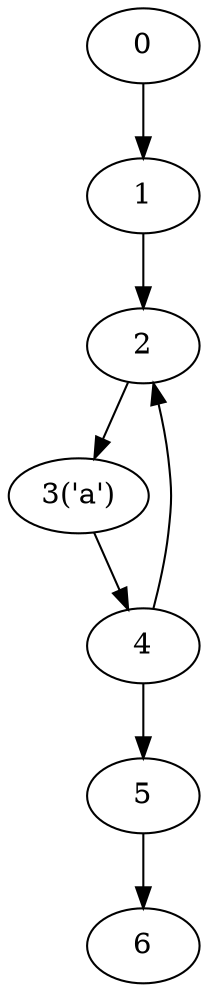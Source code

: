 digraph g {
	0 ;
	1 ;
	2 ;
	3 [label="3('a')"];
	4 ;
	5 ;
	6 ;
	0->1;
	1->2;
	4->2;
	2->3;
	3->4;
	4->5;
	5->6;
}
